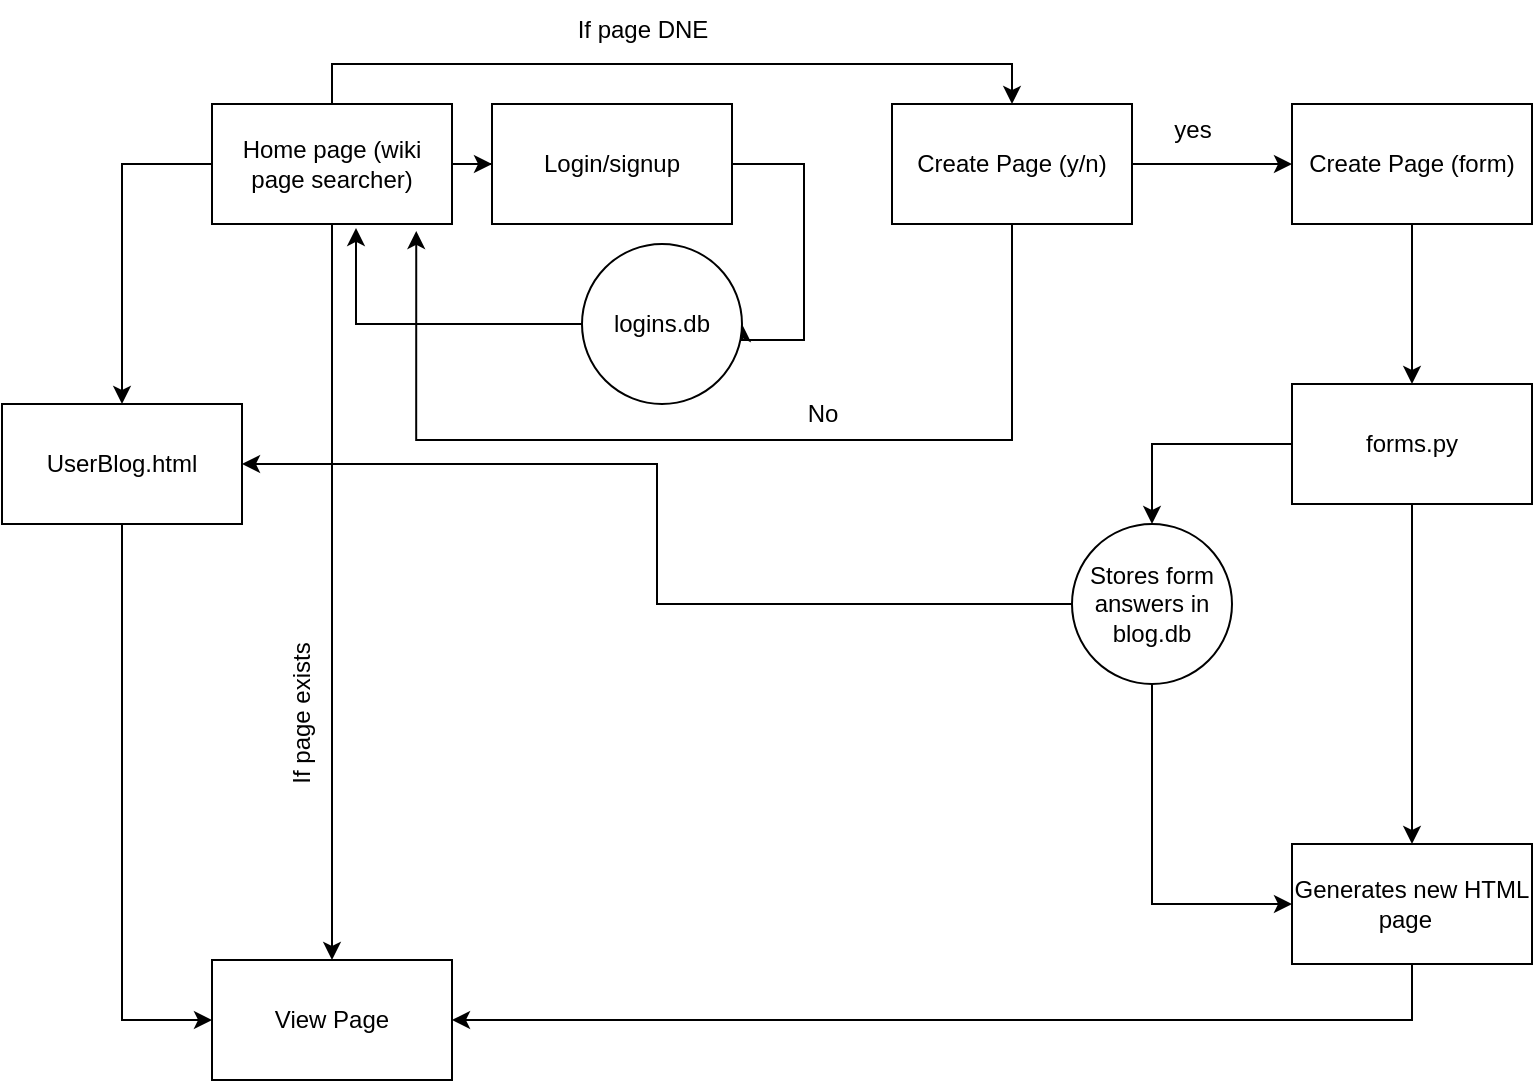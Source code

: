 <mxfile version="24.8.2" pages="2">
  <diagram id="R2lEEEUBdFMjLlhIrx00" name="Page-1">
    <mxGraphModel dx="2284" dy="741" grid="1" gridSize="10" guides="1" tooltips="1" connect="1" arrows="1" fold="1" page="1" pageScale="1" pageWidth="850" pageHeight="1100" math="0" shadow="0" extFonts="Permanent Marker^https://fonts.googleapis.com/css?family=Permanent+Marker">
      <root>
        <mxCell id="0" />
        <mxCell id="1" parent="0" />
        <mxCell id="3O7rbGkJ2Zelrd1Z9RdZ-5" style="edgeStyle=orthogonalEdgeStyle;rounded=0;orthogonalLoop=1;jettySize=auto;html=1;" edge="1" parent="1" source="sGN7YLMeac9mMzE8xggY-1" target="sGN7YLMeac9mMzE8xggY-4">
          <mxGeometry relative="1" as="geometry" />
        </mxCell>
        <mxCell id="3O7rbGkJ2Zelrd1Z9RdZ-6" style="edgeStyle=orthogonalEdgeStyle;rounded=0;orthogonalLoop=1;jettySize=auto;html=1;entryX=0;entryY=0.5;entryDx=0;entryDy=0;" edge="1" parent="1" source="sGN7YLMeac9mMzE8xggY-1" target="3O7rbGkJ2Zelrd1Z9RdZ-1">
          <mxGeometry relative="1" as="geometry" />
        </mxCell>
        <mxCell id="3O7rbGkJ2Zelrd1Z9RdZ-8" style="edgeStyle=orthogonalEdgeStyle;rounded=0;orthogonalLoop=1;jettySize=auto;html=1;exitX=0.5;exitY=0;exitDx=0;exitDy=0;entryX=0.5;entryY=0;entryDx=0;entryDy=0;" edge="1" parent="1" source="sGN7YLMeac9mMzE8xggY-1" target="sGN7YLMeac9mMzE8xggY-6">
          <mxGeometry relative="1" as="geometry" />
        </mxCell>
        <mxCell id="3O7rbGkJ2Zelrd1Z9RdZ-13" value="" style="edgeStyle=orthogonalEdgeStyle;rounded=0;orthogonalLoop=1;jettySize=auto;html=1;" edge="1" parent="1" source="sGN7YLMeac9mMzE8xggY-1" target="3O7rbGkJ2Zelrd1Z9RdZ-12">
          <mxGeometry relative="1" as="geometry">
            <Array as="points">
              <mxPoint x="50" y="332" />
            </Array>
          </mxGeometry>
        </mxCell>
        <mxCell id="sGN7YLMeac9mMzE8xggY-1" value="Home page (wiki page searcher)" style="rounded=0;whiteSpace=wrap;html=1;" parent="1" vertex="1">
          <mxGeometry x="95" y="302" width="120" height="60" as="geometry" />
        </mxCell>
        <mxCell id="sGN7YLMeac9mMzE8xggY-4" value="View Page" style="rounded=0;whiteSpace=wrap;html=1;" parent="1" vertex="1">
          <mxGeometry x="95" y="730" width="120" height="60" as="geometry" />
        </mxCell>
        <mxCell id="sGN7YLMeac9mMzE8xggY-12" style="edgeStyle=orthogonalEdgeStyle;rounded=0;orthogonalLoop=1;jettySize=auto;html=1;entryX=0.851;entryY=1.058;entryDx=0;entryDy=0;entryPerimeter=0;" parent="1" source="sGN7YLMeac9mMzE8xggY-6" target="sGN7YLMeac9mMzE8xggY-1" edge="1">
          <mxGeometry relative="1" as="geometry">
            <mxPoint x="285" y="402" as="targetPoint" />
            <Array as="points">
              <mxPoint x="495" y="470" />
              <mxPoint x="197" y="470" />
            </Array>
          </mxGeometry>
        </mxCell>
        <mxCell id="sGN7YLMeac9mMzE8xggY-15" value="" style="edgeStyle=orthogonalEdgeStyle;rounded=0;orthogonalLoop=1;jettySize=auto;html=1;" parent="1" source="sGN7YLMeac9mMzE8xggY-6" target="sGN7YLMeac9mMzE8xggY-14" edge="1">
          <mxGeometry relative="1" as="geometry" />
        </mxCell>
        <mxCell id="sGN7YLMeac9mMzE8xggY-6" value="Create Page (y/n)" style="rounded=0;whiteSpace=wrap;html=1;" parent="1" vertex="1">
          <mxGeometry x="435" y="302" width="120" height="60" as="geometry" />
        </mxCell>
        <mxCell id="sGN7YLMeac9mMzE8xggY-8" value="If page DNE" style="text;html=1;align=center;verticalAlign=middle;resizable=0;points=[];autosize=1;strokeColor=none;fillColor=none;" parent="1" vertex="1">
          <mxGeometry x="265" y="250" width="90" height="30" as="geometry" />
        </mxCell>
        <mxCell id="sGN7YLMeac9mMzE8xggY-9" value="If page exists" style="text;html=1;align=center;verticalAlign=middle;resizable=0;points=[];autosize=1;strokeColor=none;fillColor=none;rotation=-90;" parent="1" vertex="1">
          <mxGeometry x="95" y="592" width="90" height="30" as="geometry" />
        </mxCell>
        <mxCell id="sGN7YLMeac9mMzE8xggY-13" value="No" style="text;html=1;align=center;verticalAlign=middle;resizable=0;points=[];autosize=1;strokeColor=none;fillColor=none;" parent="1" vertex="1">
          <mxGeometry x="380" y="442" width="40" height="30" as="geometry" />
        </mxCell>
        <mxCell id="sGN7YLMeac9mMzE8xggY-21" value="" style="edgeStyle=orthogonalEdgeStyle;rounded=0;orthogonalLoop=1;jettySize=auto;html=1;" parent="1" source="sGN7YLMeac9mMzE8xggY-14" target="sGN7YLMeac9mMzE8xggY-20" edge="1">
          <mxGeometry relative="1" as="geometry" />
        </mxCell>
        <mxCell id="sGN7YLMeac9mMzE8xggY-14" value="Create Page (form)" style="rounded=0;whiteSpace=wrap;html=1;" parent="1" vertex="1">
          <mxGeometry x="635" y="302" width="120" height="60" as="geometry" />
        </mxCell>
        <mxCell id="sGN7YLMeac9mMzE8xggY-28" style="edgeStyle=orthogonalEdgeStyle;rounded=0;orthogonalLoop=1;jettySize=auto;html=1;exitX=0.5;exitY=1;exitDx=0;exitDy=0;entryX=0;entryY=0.5;entryDx=0;entryDy=0;" parent="1" source="sGN7YLMeac9mMzE8xggY-16" target="sGN7YLMeac9mMzE8xggY-22" edge="1">
          <mxGeometry relative="1" as="geometry" />
        </mxCell>
        <mxCell id="3O7rbGkJ2Zelrd1Z9RdZ-14" style="edgeStyle=orthogonalEdgeStyle;rounded=0;orthogonalLoop=1;jettySize=auto;html=1;entryX=1;entryY=0.5;entryDx=0;entryDy=0;" edge="1" parent="1" source="sGN7YLMeac9mMzE8xggY-16" target="3O7rbGkJ2Zelrd1Z9RdZ-12">
          <mxGeometry relative="1" as="geometry" />
        </mxCell>
        <mxCell id="sGN7YLMeac9mMzE8xggY-16" value="Stores form answers in blog.db" style="ellipse;whiteSpace=wrap;html=1;rounded=0;" parent="1" vertex="1">
          <mxGeometry x="525" y="512" width="80" height="80" as="geometry" />
        </mxCell>
        <mxCell id="sGN7YLMeac9mMzE8xggY-18" value="yes" style="text;html=1;align=center;verticalAlign=middle;resizable=0;points=[];autosize=1;strokeColor=none;fillColor=none;" parent="1" vertex="1">
          <mxGeometry x="565" y="300" width="40" height="30" as="geometry" />
        </mxCell>
        <mxCell id="sGN7YLMeac9mMzE8xggY-23" value="" style="edgeStyle=orthogonalEdgeStyle;rounded=0;orthogonalLoop=1;jettySize=auto;html=1;" parent="1" source="sGN7YLMeac9mMzE8xggY-20" target="sGN7YLMeac9mMzE8xggY-22" edge="1">
          <mxGeometry relative="1" as="geometry" />
        </mxCell>
        <mxCell id="sGN7YLMeac9mMzE8xggY-27" style="edgeStyle=orthogonalEdgeStyle;rounded=0;orthogonalLoop=1;jettySize=auto;html=1;exitX=0;exitY=0.5;exitDx=0;exitDy=0;" parent="1" source="sGN7YLMeac9mMzE8xggY-20" target="sGN7YLMeac9mMzE8xggY-16" edge="1">
          <mxGeometry relative="1" as="geometry" />
        </mxCell>
        <mxCell id="sGN7YLMeac9mMzE8xggY-20" value="forms.py" style="rounded=0;whiteSpace=wrap;html=1;" parent="1" vertex="1">
          <mxGeometry x="635" y="442" width="120" height="60" as="geometry" />
        </mxCell>
        <mxCell id="sGN7YLMeac9mMzE8xggY-26" style="edgeStyle=orthogonalEdgeStyle;rounded=0;orthogonalLoop=1;jettySize=auto;html=1;exitX=0.5;exitY=1;exitDx=0;exitDy=0;entryX=1;entryY=0.5;entryDx=0;entryDy=0;" parent="1" source="sGN7YLMeac9mMzE8xggY-22" target="sGN7YLMeac9mMzE8xggY-4" edge="1">
          <mxGeometry relative="1" as="geometry" />
        </mxCell>
        <mxCell id="sGN7YLMeac9mMzE8xggY-22" value="Generates new HTML page&amp;nbsp;&amp;nbsp;" style="rounded=0;whiteSpace=wrap;html=1;" parent="1" vertex="1">
          <mxGeometry x="635" y="672" width="120" height="60" as="geometry" />
        </mxCell>
        <mxCell id="3O7rbGkJ2Zelrd1Z9RdZ-10" style="edgeStyle=orthogonalEdgeStyle;rounded=0;orthogonalLoop=1;jettySize=auto;html=1;entryX=1;entryY=0.5;entryDx=0;entryDy=0;" edge="1" parent="1" source="3O7rbGkJ2Zelrd1Z9RdZ-1" target="3O7rbGkJ2Zelrd1Z9RdZ-9">
          <mxGeometry relative="1" as="geometry">
            <mxPoint x="370" y="410" as="targetPoint" />
            <Array as="points">
              <mxPoint x="391" y="332" />
              <mxPoint x="391" y="420" />
            </Array>
          </mxGeometry>
        </mxCell>
        <mxCell id="3O7rbGkJ2Zelrd1Z9RdZ-1" value="&lt;div&gt;Login/signup&lt;/div&gt;" style="whiteSpace=wrap;html=1;" vertex="1" parent="1">
          <mxGeometry x="235" y="302" width="120" height="60" as="geometry" />
        </mxCell>
        <mxCell id="3O7rbGkJ2Zelrd1Z9RdZ-9" value="logins.db" style="ellipse;whiteSpace=wrap;html=1;" vertex="1" parent="1">
          <mxGeometry x="280" y="372" width="80" height="80" as="geometry" />
        </mxCell>
        <mxCell id="3O7rbGkJ2Zelrd1Z9RdZ-11" style="edgeStyle=orthogonalEdgeStyle;rounded=0;orthogonalLoop=1;jettySize=auto;html=1;entryX=0.6;entryY=1.033;entryDx=0;entryDy=0;entryPerimeter=0;" edge="1" parent="1" source="3O7rbGkJ2Zelrd1Z9RdZ-9" target="sGN7YLMeac9mMzE8xggY-1">
          <mxGeometry relative="1" as="geometry" />
        </mxCell>
        <mxCell id="3O7rbGkJ2Zelrd1Z9RdZ-16" style="edgeStyle=orthogonalEdgeStyle;rounded=0;orthogonalLoop=1;jettySize=auto;html=1;entryX=0;entryY=0.5;entryDx=0;entryDy=0;" edge="1" parent="1" source="3O7rbGkJ2Zelrd1Z9RdZ-12" target="sGN7YLMeac9mMzE8xggY-4">
          <mxGeometry relative="1" as="geometry">
            <mxPoint x="80" y="760" as="targetPoint" />
            <Array as="points">
              <mxPoint x="50" y="760" />
            </Array>
          </mxGeometry>
        </mxCell>
        <mxCell id="3O7rbGkJ2Zelrd1Z9RdZ-12" value="&lt;div&gt;UserBlog.html&lt;/div&gt;" style="rounded=0;whiteSpace=wrap;html=1;" vertex="1" parent="1">
          <mxGeometry x="-10" y="452" width="120" height="60" as="geometry" />
        </mxCell>
      </root>
    </mxGraphModel>
  </diagram>
  <diagram id="subQxHKPp5Nqwp7QBH-N" name="Page-2">
    <mxGraphModel dx="1417" dy="1204" grid="0" gridSize="10" guides="1" tooltips="1" connect="1" arrows="1" fold="1" page="0" pageScale="1" pageWidth="850" pageHeight="1100" math="0" shadow="0">
      <root>
        <mxCell id="0" />
        <mxCell id="1" parent="0" />
        <mxCell id="aPovaBDtiKZtqpHYKBh6-3" value="" style="edgeStyle=none;curved=1;rounded=0;orthogonalLoop=1;jettySize=auto;html=1;fontSize=12;startSize=8;endSize=8;" edge="1" parent="1" source="aPovaBDtiKZtqpHYKBh6-1" target="aPovaBDtiKZtqpHYKBh6-2">
          <mxGeometry relative="1" as="geometry" />
        </mxCell>
        <mxCell id="aPovaBDtiKZtqpHYKBh6-6" value="" style="edgeStyle=none;curved=1;rounded=0;orthogonalLoop=1;jettySize=auto;html=1;fontSize=12;startSize=8;endSize=8;" edge="1" parent="1" source="aPovaBDtiKZtqpHYKBh6-1" target="aPovaBDtiKZtqpHYKBh6-5">
          <mxGeometry relative="1" as="geometry" />
        </mxCell>
        <mxCell id="aPovaBDtiKZtqpHYKBh6-10" value="" style="edgeStyle=none;curved=1;rounded=0;orthogonalLoop=1;jettySize=auto;html=1;fontSize=12;startSize=8;endSize=8;" edge="1" parent="1" source="aPovaBDtiKZtqpHYKBh6-1" target="aPovaBDtiKZtqpHYKBh6-9">
          <mxGeometry relative="1" as="geometry" />
        </mxCell>
        <mxCell id="aPovaBDtiKZtqpHYKBh6-25" value="" style="edgeStyle=none;curved=1;rounded=0;orthogonalLoop=1;jettySize=auto;html=1;fontSize=12;startSize=8;endSize=8;" edge="1" parent="1" source="aPovaBDtiKZtqpHYKBh6-1" target="aPovaBDtiKZtqpHYKBh6-24">
          <mxGeometry relative="1" as="geometry" />
        </mxCell>
        <mxCell id="aPovaBDtiKZtqpHYKBh6-28" style="edgeStyle=none;curved=1;rounded=0;orthogonalLoop=1;jettySize=auto;html=1;exitX=0;exitY=1;exitDx=0;exitDy=0;entryX=1;entryY=0.5;entryDx=0;entryDy=0;fontSize=12;startSize=8;endSize=8;" edge="1" parent="1" source="aPovaBDtiKZtqpHYKBh6-1" target="aPovaBDtiKZtqpHYKBh6-27">
          <mxGeometry relative="1" as="geometry">
            <Array as="points">
              <mxPoint x="-66" y="45" />
            </Array>
          </mxGeometry>
        </mxCell>
        <mxCell id="aPovaBDtiKZtqpHYKBh6-1" value="&lt;div&gt;Home (/)&lt;/div&gt;" style="whiteSpace=wrap;html=1;" vertex="1" parent="1">
          <mxGeometry x="-19" y="-89" width="120" height="60" as="geometry" />
        </mxCell>
        <mxCell id="aPovaBDtiKZtqpHYKBh6-15" style="edgeStyle=none;curved=1;rounded=0;orthogonalLoop=1;jettySize=auto;html=1;exitX=0.5;exitY=0;exitDx=0;exitDy=0;fontSize=12;startSize=8;endSize=8;entryX=1;entryY=0.5;entryDx=0;entryDy=0;" edge="1" parent="1" source="aPovaBDtiKZtqpHYKBh6-2" target="aPovaBDtiKZtqpHYKBh6-5">
          <mxGeometry relative="1" as="geometry">
            <mxPoint x="281" y="-252" as="targetPoint" />
            <Array as="points">
              <mxPoint x="296" y="-265" />
            </Array>
          </mxGeometry>
        </mxCell>
        <mxCell id="aPovaBDtiKZtqpHYKBh6-18" style="edgeStyle=none;curved=1;rounded=0;orthogonalLoop=1;jettySize=auto;html=1;fontSize=12;startSize=8;endSize=8;exitX=0.5;exitY=1;exitDx=0;exitDy=0;" edge="1" parent="1" source="aPovaBDtiKZtqpHYKBh6-2">
          <mxGeometry relative="1" as="geometry">
            <mxPoint x="63" y="-24" as="targetPoint" />
            <Array as="points">
              <mxPoint x="151" y="49" />
            </Array>
          </mxGeometry>
        </mxCell>
        <mxCell id="aPovaBDtiKZtqpHYKBh6-2" value="&lt;div&gt;Login&lt;/div&gt;" style="whiteSpace=wrap;html=1;" vertex="1" parent="1">
          <mxGeometry x="221" y="-89" width="120" height="55" as="geometry" />
        </mxCell>
        <mxCell id="aPovaBDtiKZtqpHYKBh6-4" value="&lt;font style=&quot;font-size: 11px;&quot;&gt;/login&lt;br&gt;&lt;/font&gt;" style="text;html=1;align=center;verticalAlign=middle;resizable=0;points=[];autosize=1;strokeColor=none;fillColor=none;fontSize=16;" vertex="1" parent="1">
          <mxGeometry x="129.5" y="-83.5" width="45" height="31" as="geometry" />
        </mxCell>
        <mxCell id="aPovaBDtiKZtqpHYKBh6-5" value="&lt;div&gt;Signup&lt;/div&gt;" style="whiteSpace=wrap;html=1;" vertex="1" parent="1">
          <mxGeometry x="-19" y="-269" width="120" height="60" as="geometry" />
        </mxCell>
        <mxCell id="aPovaBDtiKZtqpHYKBh6-8" value="&lt;div&gt;&lt;font style=&quot;font-size: 11px;&quot;&gt;/signup&lt;/font&gt;&lt;/div&gt;" style="text;html=1;align=center;verticalAlign=middle;resizable=0;points=[];autosize=1;strokeColor=none;fillColor=none;fontSize=16;" vertex="1" parent="1">
          <mxGeometry x="34" y="-150" width="53" height="31" as="geometry" />
        </mxCell>
        <mxCell id="aPovaBDtiKZtqpHYKBh6-12" value="" style="edgeStyle=none;curved=1;rounded=0;orthogonalLoop=1;jettySize=auto;html=1;fontSize=12;startSize=8;endSize=8;" edge="1" parent="1" source="aPovaBDtiKZtqpHYKBh6-9" target="aPovaBDtiKZtqpHYKBh6-11">
          <mxGeometry relative="1" as="geometry" />
        </mxCell>
        <mxCell id="aPovaBDtiKZtqpHYKBh6-9" value="&lt;div&gt;Users (alphabetically sorted)&lt;/div&gt;" style="whiteSpace=wrap;html=1;" vertex="1" parent="1">
          <mxGeometry x="-19" y="91" width="120" height="60" as="geometry" />
        </mxCell>
        <mxCell id="aPovaBDtiKZtqpHYKBh6-14" value="" style="edgeStyle=none;curved=1;rounded=0;orthogonalLoop=1;jettySize=auto;html=1;fontSize=12;startSize=8;endSize=8;" edge="1" parent="1" source="aPovaBDtiKZtqpHYKBh6-11" target="aPovaBDtiKZtqpHYKBh6-13">
          <mxGeometry relative="1" as="geometry" />
        </mxCell>
        <mxCell id="aPovaBDtiKZtqpHYKBh6-11" value="&lt;div&gt;View Blogs of user&lt;/div&gt;&lt;div&gt;(/username)&lt;/div&gt;" style="whiteSpace=wrap;html=1;" vertex="1" parent="1">
          <mxGeometry x="-19" y="271" width="120" height="60" as="geometry" />
        </mxCell>
        <mxCell id="aPovaBDtiKZtqpHYKBh6-13" value="&lt;div&gt;View Blog &lt;br&gt;&lt;/div&gt;&lt;div&gt;(/username/{page_id})&lt;/div&gt;" style="whiteSpace=wrap;html=1;" vertex="1" parent="1">
          <mxGeometry x="-19" y="451" width="120" height="60" as="geometry" />
        </mxCell>
        <mxCell id="aPovaBDtiKZtqpHYKBh6-17" value="&lt;div&gt;&lt;font style=&quot;font-size: 11px;&quot;&gt;/signup&lt;/font&gt;&lt;/div&gt;" style="text;html=1;align=center;verticalAlign=middle;resizable=0;points=[];autosize=1;strokeColor=none;fillColor=none;fontSize=16;" vertex="1" parent="1">
          <mxGeometry x="252" y="-236" width="53" height="31" as="geometry" />
        </mxCell>
        <mxCell id="aPovaBDtiKZtqpHYKBh6-20" value="&lt;div&gt;&lt;font style=&quot;font-size: 11px;&quot;&gt;Redirect after login;&amp;nbsp;&lt;/font&gt;&lt;/div&gt;&lt;div&gt;&lt;font style=&quot;font-size: 11px;&quot;&gt;home page shows own blog list&lt;/font&gt;&lt;/div&gt;" style="text;html=1;align=center;verticalAlign=middle;resizable=0;points=[];autosize=1;strokeColor=none;fillColor=none;fontSize=16;" vertex="1" parent="1">
          <mxGeometry x="93" y="10" width="170" height="50" as="geometry" />
        </mxCell>
        <mxCell id="aPovaBDtiKZtqpHYKBh6-24" value="&lt;div&gt;Create Page&lt;/div&gt;" style="whiteSpace=wrap;html=1;" vertex="1" parent="1">
          <mxGeometry x="-259" y="-89" width="120" height="60" as="geometry" />
        </mxCell>
        <mxCell id="aPovaBDtiKZtqpHYKBh6-26" value="&lt;div&gt;&lt;font style=&quot;font-size: 11px;&quot;&gt;/create&lt;/font&gt;&lt;/div&gt;" style="text;html=1;align=center;verticalAlign=middle;resizable=0;points=[];autosize=1;strokeColor=none;fillColor=none;fontSize=16;" vertex="1" parent="1">
          <mxGeometry x="-108" y="-83.5" width="51" height="31" as="geometry" />
        </mxCell>
        <mxCell id="aPovaBDtiKZtqpHYKBh6-30" style="edgeStyle=none;curved=1;rounded=0;orthogonalLoop=1;jettySize=auto;html=1;entryX=0.5;entryY=0;entryDx=0;entryDy=0;fontSize=12;startSize=8;endSize=8;" edge="1" parent="1" source="aPovaBDtiKZtqpHYKBh6-27" target="aPovaBDtiKZtqpHYKBh6-29">
          <mxGeometry relative="1" as="geometry" />
        </mxCell>
        <mxCell id="aPovaBDtiKZtqpHYKBh6-33" value="" style="edgeStyle=none;curved=1;rounded=0;orthogonalLoop=1;jettySize=auto;html=1;fontSize=12;startSize=8;endSize=8;" edge="1" parent="1" source="aPovaBDtiKZtqpHYKBh6-27" target="aPovaBDtiKZtqpHYKBh6-32">
          <mxGeometry relative="1" as="geometry" />
        </mxCell>
        <mxCell id="aPovaBDtiKZtqpHYKBh6-27" value="&lt;div&gt;{page_id}.html&lt;/div&gt;&lt;div&gt;(own pages) &lt;br&gt;&lt;/div&gt;" style="whiteSpace=wrap;html=1;" vertex="1" parent="1">
          <mxGeometry x="-272" y="23" width="120" height="60" as="geometry" />
        </mxCell>
        <mxCell id="aPovaBDtiKZtqpHYKBh6-31" value="" style="edgeStyle=none;curved=1;rounded=0;orthogonalLoop=1;jettySize=auto;html=1;fontSize=12;startSize=8;endSize=8;entryX=1;entryY=0.5;entryDx=0;entryDy=0;exitX=1;exitY=0.5;exitDx=0;exitDy=0;" edge="1" parent="1" source="aPovaBDtiKZtqpHYKBh6-29" target="aPovaBDtiKZtqpHYKBh6-27">
          <mxGeometry relative="1" as="geometry">
            <Array as="points">
              <mxPoint x="-70" y="113" />
            </Array>
          </mxGeometry>
        </mxCell>
        <mxCell id="aPovaBDtiKZtqpHYKBh6-29" value="&lt;div&gt;{page_id}.html/edit&lt;/div&gt;" style="whiteSpace=wrap;html=1;" vertex="1" parent="1">
          <mxGeometry x="-277" y="143" width="120" height="60" as="geometry" />
        </mxCell>
        <mxCell id="aPovaBDtiKZtqpHYKBh6-32" value="{page_id}.html/version[id]" style="whiteSpace=wrap;html=1;" vertex="1" parent="1">
          <mxGeometry x="-512" y="23" width="120" height="60" as="geometry" />
        </mxCell>
        <mxCell id="aPovaBDtiKZtqpHYKBh6-35" value="" style="endArrow=classic;startArrow=classic;html=1;rounded=0;fontSize=12;startSize=8;endSize=8;curved=1;exitX=0;exitY=0.5;exitDx=0;exitDy=0;" edge="1" parent="1" source="aPovaBDtiKZtqpHYKBh6-29">
          <mxGeometry width="50" height="50" relative="1" as="geometry">
            <mxPoint x="-501" y="133" as="sourcePoint" />
            <mxPoint x="-451" y="83" as="targetPoint" />
          </mxGeometry>
        </mxCell>
      </root>
    </mxGraphModel>
  </diagram>
</mxfile>
